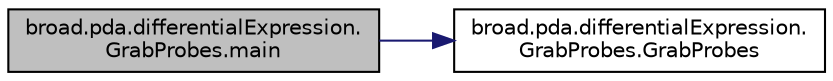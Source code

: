 digraph "broad.pda.differentialExpression.GrabProbes.main"
{
  edge [fontname="Helvetica",fontsize="10",labelfontname="Helvetica",labelfontsize="10"];
  node [fontname="Helvetica",fontsize="10",shape=record];
  rankdir="LR";
  Node1 [label="broad.pda.differentialExpression.\lGrabProbes.main",height=0.2,width=0.4,color="black", fillcolor="grey75", style="filled" fontcolor="black"];
  Node1 -> Node2 [color="midnightblue",fontsize="10",style="solid"];
  Node2 [label="broad.pda.differentialExpression.\lGrabProbes.GrabProbes",height=0.2,width=0.4,color="black", fillcolor="white", style="filled",URL="$classbroad_1_1pda_1_1differential_expression_1_1_grab_probes.html#ac08f0c2a1f9d34e317ac448659f1d07d"];
}
